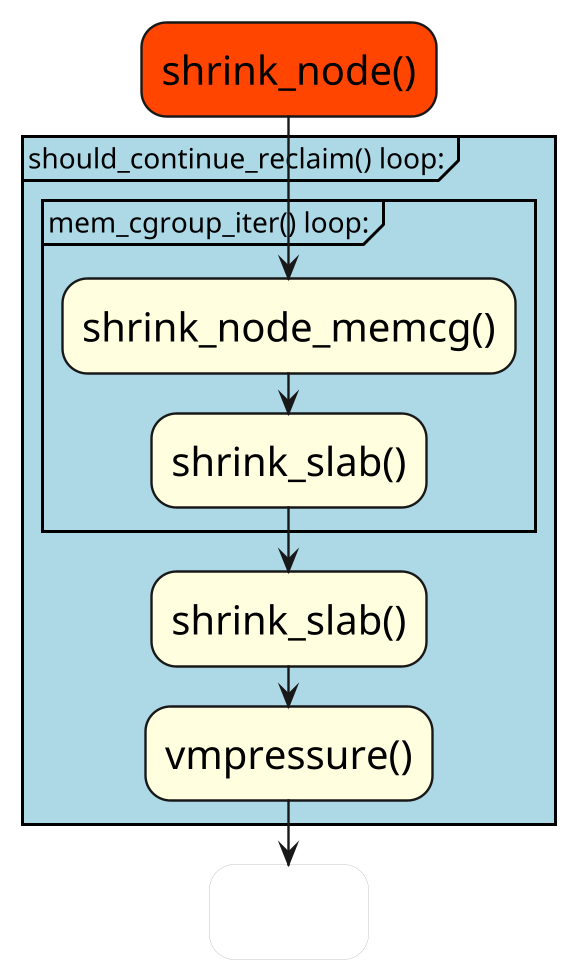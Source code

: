 @startuml

skinparam ComponentStyle rectangle
hide stereotype
scale 2/1

skinparam Activity {
    FontSize 20
    FontColor black
    BorderThickness 1.2
    BackgroundColor transparent
}

skinparam ActivityFontColor<<hide>> transparent
skinparam ActivityBorderThickness<<hide>> 0

skinparam Note {
    FontSize 16
    FontColor black
    BorderThickness 0
    BackgroundColor transparent
}


skinparam Arrow {
    FontSize 16
    FontColor black
    BorderThickness 1.2
    BackgroundColor transparent
}

' start here
#OrangeRed:shrink_node();
group #LightBlue "should_continue_reclaim() loop:" {
	group #LightBlue "mem_cgroup_iter() loop:" {
		#LightYellow:shrink_node_memcg();
		#LightYellow:shrink_slab();
	}
	#LightYellow:shrink_slab();
	#LightYellow:vmpressure();
}
:return;<<hide>>

@enduml
